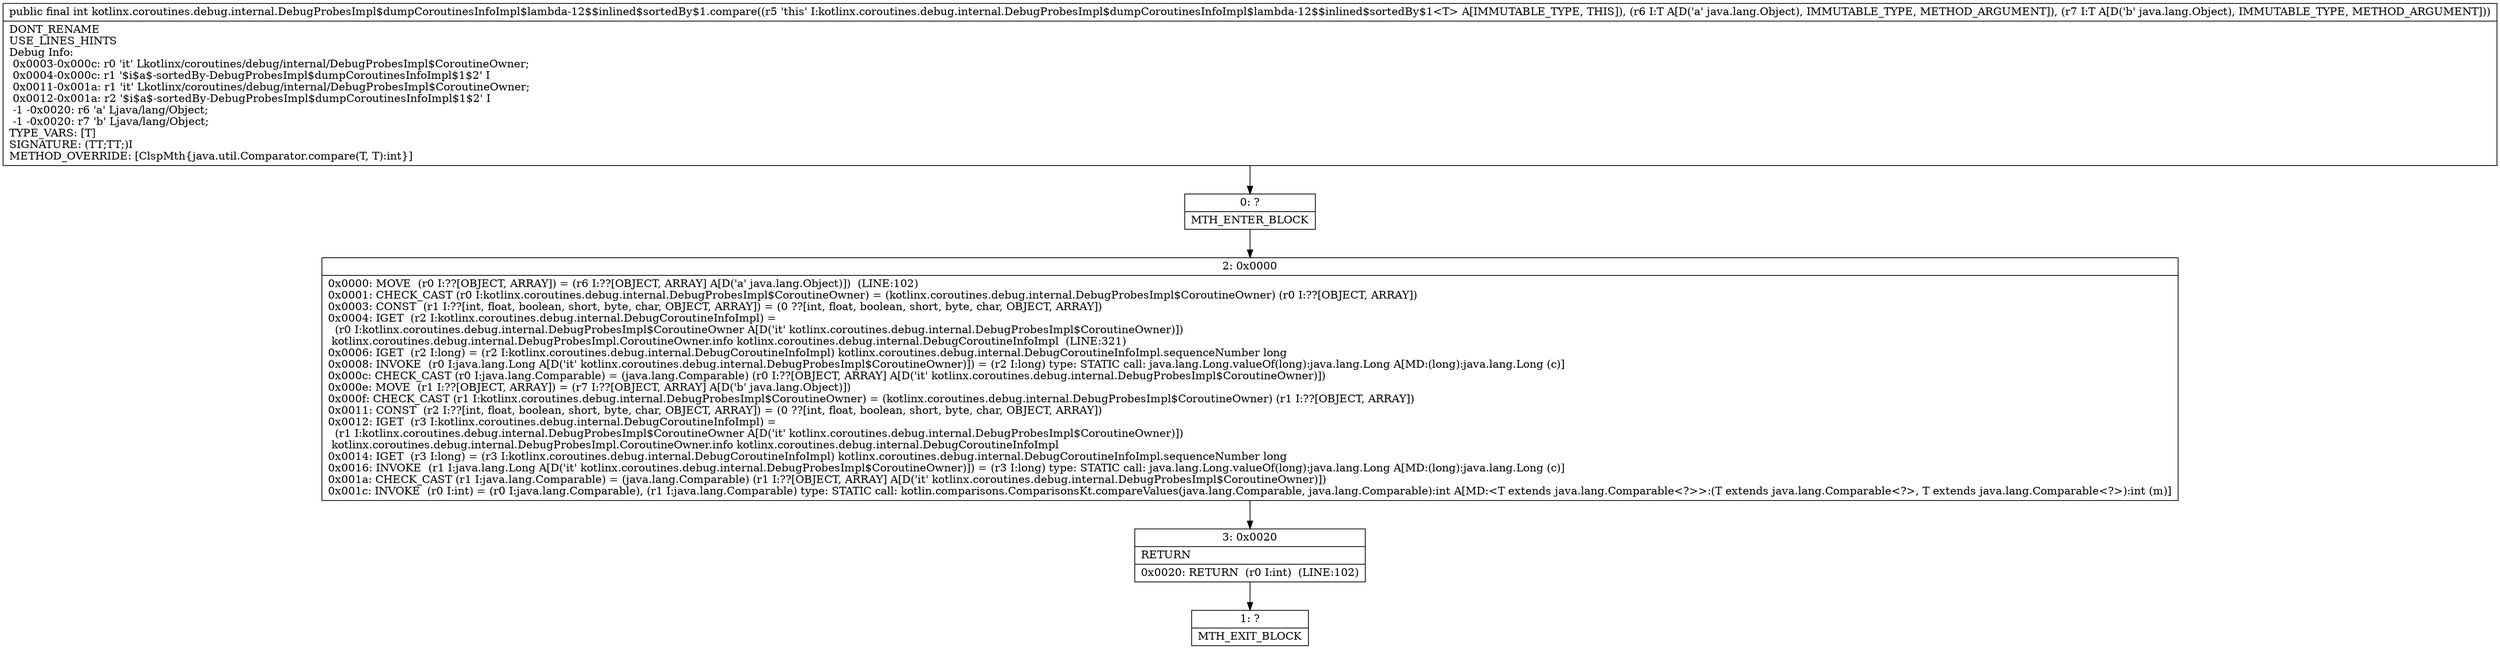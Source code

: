 digraph "CFG forkotlinx.coroutines.debug.internal.DebugProbesImpl$dumpCoroutinesInfoImpl$lambda\-12$$inlined$sortedBy$1.compare(Ljava\/lang\/Object;Ljava\/lang\/Object;)I" {
Node_0 [shape=record,label="{0\:\ ?|MTH_ENTER_BLOCK\l}"];
Node_2 [shape=record,label="{2\:\ 0x0000|0x0000: MOVE  (r0 I:??[OBJECT, ARRAY]) = (r6 I:??[OBJECT, ARRAY] A[D('a' java.lang.Object)])  (LINE:102)\l0x0001: CHECK_CAST (r0 I:kotlinx.coroutines.debug.internal.DebugProbesImpl$CoroutineOwner) = (kotlinx.coroutines.debug.internal.DebugProbesImpl$CoroutineOwner) (r0 I:??[OBJECT, ARRAY]) \l0x0003: CONST  (r1 I:??[int, float, boolean, short, byte, char, OBJECT, ARRAY]) = (0 ??[int, float, boolean, short, byte, char, OBJECT, ARRAY]) \l0x0004: IGET  (r2 I:kotlinx.coroutines.debug.internal.DebugCoroutineInfoImpl) = \l  (r0 I:kotlinx.coroutines.debug.internal.DebugProbesImpl$CoroutineOwner A[D('it' kotlinx.coroutines.debug.internal.DebugProbesImpl$CoroutineOwner)])\l kotlinx.coroutines.debug.internal.DebugProbesImpl.CoroutineOwner.info kotlinx.coroutines.debug.internal.DebugCoroutineInfoImpl  (LINE:321)\l0x0006: IGET  (r2 I:long) = (r2 I:kotlinx.coroutines.debug.internal.DebugCoroutineInfoImpl) kotlinx.coroutines.debug.internal.DebugCoroutineInfoImpl.sequenceNumber long \l0x0008: INVOKE  (r0 I:java.lang.Long A[D('it' kotlinx.coroutines.debug.internal.DebugProbesImpl$CoroutineOwner)]) = (r2 I:long) type: STATIC call: java.lang.Long.valueOf(long):java.lang.Long A[MD:(long):java.lang.Long (c)]\l0x000c: CHECK_CAST (r0 I:java.lang.Comparable) = (java.lang.Comparable) (r0 I:??[OBJECT, ARRAY] A[D('it' kotlinx.coroutines.debug.internal.DebugProbesImpl$CoroutineOwner)]) \l0x000e: MOVE  (r1 I:??[OBJECT, ARRAY]) = (r7 I:??[OBJECT, ARRAY] A[D('b' java.lang.Object)]) \l0x000f: CHECK_CAST (r1 I:kotlinx.coroutines.debug.internal.DebugProbesImpl$CoroutineOwner) = (kotlinx.coroutines.debug.internal.DebugProbesImpl$CoroutineOwner) (r1 I:??[OBJECT, ARRAY]) \l0x0011: CONST  (r2 I:??[int, float, boolean, short, byte, char, OBJECT, ARRAY]) = (0 ??[int, float, boolean, short, byte, char, OBJECT, ARRAY]) \l0x0012: IGET  (r3 I:kotlinx.coroutines.debug.internal.DebugCoroutineInfoImpl) = \l  (r1 I:kotlinx.coroutines.debug.internal.DebugProbesImpl$CoroutineOwner A[D('it' kotlinx.coroutines.debug.internal.DebugProbesImpl$CoroutineOwner)])\l kotlinx.coroutines.debug.internal.DebugProbesImpl.CoroutineOwner.info kotlinx.coroutines.debug.internal.DebugCoroutineInfoImpl \l0x0014: IGET  (r3 I:long) = (r3 I:kotlinx.coroutines.debug.internal.DebugCoroutineInfoImpl) kotlinx.coroutines.debug.internal.DebugCoroutineInfoImpl.sequenceNumber long \l0x0016: INVOKE  (r1 I:java.lang.Long A[D('it' kotlinx.coroutines.debug.internal.DebugProbesImpl$CoroutineOwner)]) = (r3 I:long) type: STATIC call: java.lang.Long.valueOf(long):java.lang.Long A[MD:(long):java.lang.Long (c)]\l0x001a: CHECK_CAST (r1 I:java.lang.Comparable) = (java.lang.Comparable) (r1 I:??[OBJECT, ARRAY] A[D('it' kotlinx.coroutines.debug.internal.DebugProbesImpl$CoroutineOwner)]) \l0x001c: INVOKE  (r0 I:int) = (r0 I:java.lang.Comparable), (r1 I:java.lang.Comparable) type: STATIC call: kotlin.comparisons.ComparisonsKt.compareValues(java.lang.Comparable, java.lang.Comparable):int A[MD:\<T extends java.lang.Comparable\<?\>\>:(T extends java.lang.Comparable\<?\>, T extends java.lang.Comparable\<?\>):int (m)]\l}"];
Node_3 [shape=record,label="{3\:\ 0x0020|RETURN\l|0x0020: RETURN  (r0 I:int)  (LINE:102)\l}"];
Node_1 [shape=record,label="{1\:\ ?|MTH_EXIT_BLOCK\l}"];
MethodNode[shape=record,label="{public final int kotlinx.coroutines.debug.internal.DebugProbesImpl$dumpCoroutinesInfoImpl$lambda\-12$$inlined$sortedBy$1.compare((r5 'this' I:kotlinx.coroutines.debug.internal.DebugProbesImpl$dumpCoroutinesInfoImpl$lambda\-12$$inlined$sortedBy$1\<T\> A[IMMUTABLE_TYPE, THIS]), (r6 I:T A[D('a' java.lang.Object), IMMUTABLE_TYPE, METHOD_ARGUMENT]), (r7 I:T A[D('b' java.lang.Object), IMMUTABLE_TYPE, METHOD_ARGUMENT]))  | DONT_RENAME\lUSE_LINES_HINTS\lDebug Info:\l  0x0003\-0x000c: r0 'it' Lkotlinx\/coroutines\/debug\/internal\/DebugProbesImpl$CoroutineOwner;\l  0x0004\-0x000c: r1 '$i$a$\-sortedBy\-DebugProbesImpl$dumpCoroutinesInfoImpl$1$2' I\l  0x0011\-0x001a: r1 'it' Lkotlinx\/coroutines\/debug\/internal\/DebugProbesImpl$CoroutineOwner;\l  0x0012\-0x001a: r2 '$i$a$\-sortedBy\-DebugProbesImpl$dumpCoroutinesInfoImpl$1$2' I\l  \-1 \-0x0020: r6 'a' Ljava\/lang\/Object;\l  \-1 \-0x0020: r7 'b' Ljava\/lang\/Object;\lTYPE_VARS: [T]\lSIGNATURE: (TT;TT;)I\lMETHOD_OVERRIDE: [ClspMth\{java.util.Comparator.compare(T, T):int\}]\l}"];
MethodNode -> Node_0;Node_0 -> Node_2;
Node_2 -> Node_3;
Node_3 -> Node_1;
}


